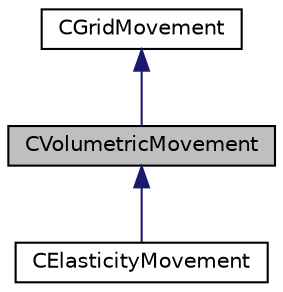 digraph "CVolumetricMovement"
{
  edge [fontname="Helvetica",fontsize="10",labelfontname="Helvetica",labelfontsize="10"];
  node [fontname="Helvetica",fontsize="10",shape=record];
  Node0 [label="CVolumetricMovement",height=0.2,width=0.4,color="black", fillcolor="grey75", style="filled", fontcolor="black"];
  Node1 -> Node0 [dir="back",color="midnightblue",fontsize="10",style="solid",fontname="Helvetica"];
  Node1 [label="CGridMovement",height=0.2,width=0.4,color="black", fillcolor="white", style="filled",URL="$class_c_grid_movement.html",tooltip="Class for moving the surface and volumetric numerical grid (2D and 3D problems). "];
  Node0 -> Node2 [dir="back",color="midnightblue",fontsize="10",style="solid",fontname="Helvetica"];
  Node2 [label="CElasticityMovement",height=0.2,width=0.4,color="black", fillcolor="white", style="filled",URL="$class_c_elasticity_movement.html",tooltip="Class for moving the volumetric numerical grid using the new linear elasticity solver. "];
}
